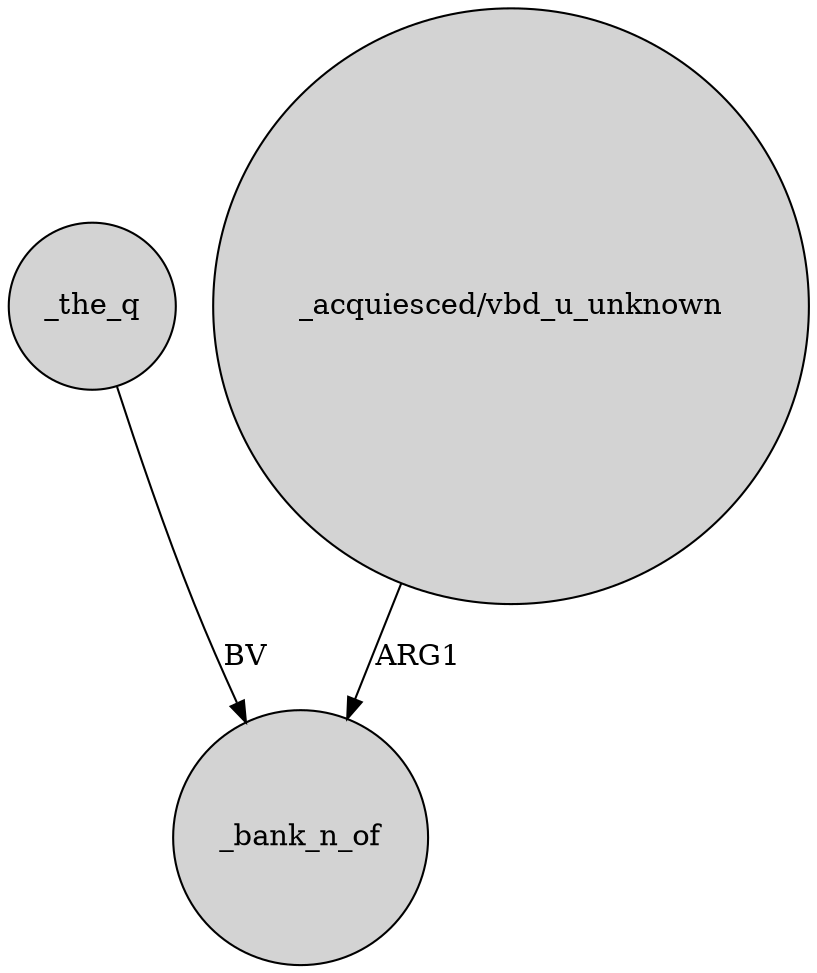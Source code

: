 digraph {
	node [shape=circle style=filled]
	_the_q -> _bank_n_of [label=BV]
	"_acquiesced/vbd_u_unknown" -> _bank_n_of [label=ARG1]
}
